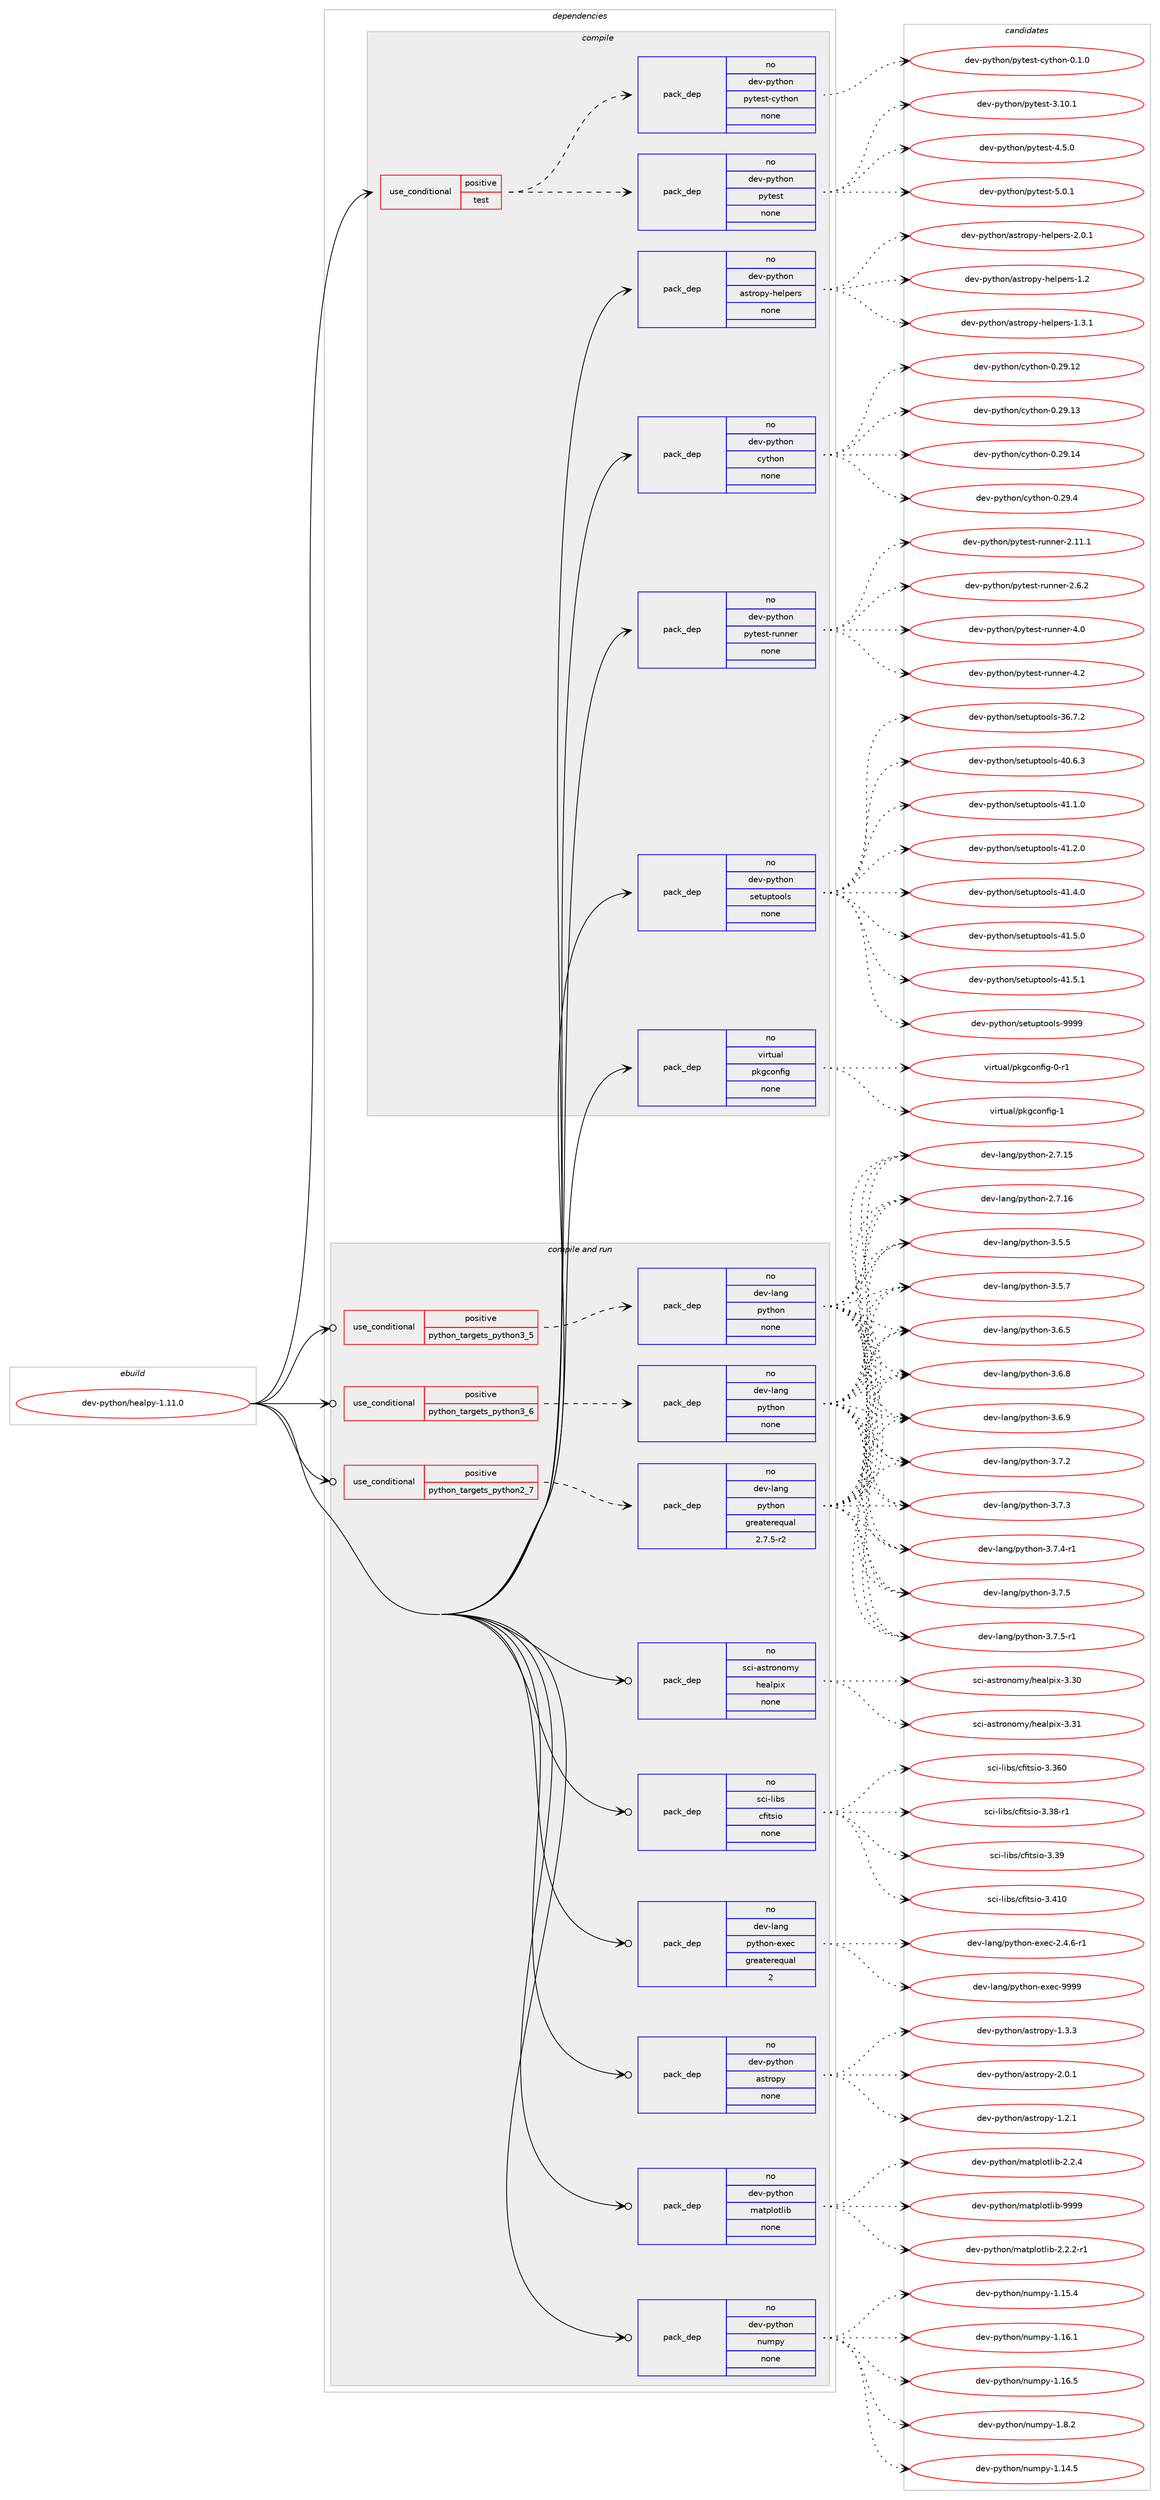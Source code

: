 digraph prolog {

# *************
# Graph options
# *************

newrank=true;
concentrate=true;
compound=true;
graph [rankdir=LR,fontname=Helvetica,fontsize=10,ranksep=1.5];#, ranksep=2.5, nodesep=0.2];
edge  [arrowhead=vee];
node  [fontname=Helvetica,fontsize=10];

# **********
# The ebuild
# **********

subgraph cluster_leftcol {
color=gray;
rank=same;
label=<<i>ebuild</i>>;
id [label="dev-python/healpy-1.11.0", color=red, width=4, href="../dev-python/healpy-1.11.0.svg"];
}

# ****************
# The dependencies
# ****************

subgraph cluster_midcol {
color=gray;
label=<<i>dependencies</i>>;
subgraph cluster_compile {
fillcolor="#eeeeee";
style=filled;
label=<<i>compile</i>>;
subgraph cond140449 {
dependency608320 [label=<<TABLE BORDER="0" CELLBORDER="1" CELLSPACING="0" CELLPADDING="4"><TR><TD ROWSPAN="3" CELLPADDING="10">use_conditional</TD></TR><TR><TD>positive</TD></TR><TR><TD>test</TD></TR></TABLE>>, shape=none, color=red];
subgraph pack456072 {
dependency608321 [label=<<TABLE BORDER="0" CELLBORDER="1" CELLSPACING="0" CELLPADDING="4" WIDTH="220"><TR><TD ROWSPAN="6" CELLPADDING="30">pack_dep</TD></TR><TR><TD WIDTH="110">no</TD></TR><TR><TD>dev-python</TD></TR><TR><TD>pytest</TD></TR><TR><TD>none</TD></TR><TR><TD></TD></TR></TABLE>>, shape=none, color=blue];
}
dependency608320:e -> dependency608321:w [weight=20,style="dashed",arrowhead="vee"];
subgraph pack456073 {
dependency608322 [label=<<TABLE BORDER="0" CELLBORDER="1" CELLSPACING="0" CELLPADDING="4" WIDTH="220"><TR><TD ROWSPAN="6" CELLPADDING="30">pack_dep</TD></TR><TR><TD WIDTH="110">no</TD></TR><TR><TD>dev-python</TD></TR><TR><TD>pytest-cython</TD></TR><TR><TD>none</TD></TR><TR><TD></TD></TR></TABLE>>, shape=none, color=blue];
}
dependency608320:e -> dependency608322:w [weight=20,style="dashed",arrowhead="vee"];
}
id:e -> dependency608320:w [weight=20,style="solid",arrowhead="vee"];
subgraph pack456074 {
dependency608323 [label=<<TABLE BORDER="0" CELLBORDER="1" CELLSPACING="0" CELLPADDING="4" WIDTH="220"><TR><TD ROWSPAN="6" CELLPADDING="30">pack_dep</TD></TR><TR><TD WIDTH="110">no</TD></TR><TR><TD>dev-python</TD></TR><TR><TD>astropy-helpers</TD></TR><TR><TD>none</TD></TR><TR><TD></TD></TR></TABLE>>, shape=none, color=blue];
}
id:e -> dependency608323:w [weight=20,style="solid",arrowhead="vee"];
subgraph pack456075 {
dependency608324 [label=<<TABLE BORDER="0" CELLBORDER="1" CELLSPACING="0" CELLPADDING="4" WIDTH="220"><TR><TD ROWSPAN="6" CELLPADDING="30">pack_dep</TD></TR><TR><TD WIDTH="110">no</TD></TR><TR><TD>dev-python</TD></TR><TR><TD>cython</TD></TR><TR><TD>none</TD></TR><TR><TD></TD></TR></TABLE>>, shape=none, color=blue];
}
id:e -> dependency608324:w [weight=20,style="solid",arrowhead="vee"];
subgraph pack456076 {
dependency608325 [label=<<TABLE BORDER="0" CELLBORDER="1" CELLSPACING="0" CELLPADDING="4" WIDTH="220"><TR><TD ROWSPAN="6" CELLPADDING="30">pack_dep</TD></TR><TR><TD WIDTH="110">no</TD></TR><TR><TD>dev-python</TD></TR><TR><TD>pytest-runner</TD></TR><TR><TD>none</TD></TR><TR><TD></TD></TR></TABLE>>, shape=none, color=blue];
}
id:e -> dependency608325:w [weight=20,style="solid",arrowhead="vee"];
subgraph pack456077 {
dependency608326 [label=<<TABLE BORDER="0" CELLBORDER="1" CELLSPACING="0" CELLPADDING="4" WIDTH="220"><TR><TD ROWSPAN="6" CELLPADDING="30">pack_dep</TD></TR><TR><TD WIDTH="110">no</TD></TR><TR><TD>dev-python</TD></TR><TR><TD>setuptools</TD></TR><TR><TD>none</TD></TR><TR><TD></TD></TR></TABLE>>, shape=none, color=blue];
}
id:e -> dependency608326:w [weight=20,style="solid",arrowhead="vee"];
subgraph pack456078 {
dependency608327 [label=<<TABLE BORDER="0" CELLBORDER="1" CELLSPACING="0" CELLPADDING="4" WIDTH="220"><TR><TD ROWSPAN="6" CELLPADDING="30">pack_dep</TD></TR><TR><TD WIDTH="110">no</TD></TR><TR><TD>virtual</TD></TR><TR><TD>pkgconfig</TD></TR><TR><TD>none</TD></TR><TR><TD></TD></TR></TABLE>>, shape=none, color=blue];
}
id:e -> dependency608327:w [weight=20,style="solid",arrowhead="vee"];
}
subgraph cluster_compileandrun {
fillcolor="#eeeeee";
style=filled;
label=<<i>compile and run</i>>;
subgraph cond140450 {
dependency608328 [label=<<TABLE BORDER="0" CELLBORDER="1" CELLSPACING="0" CELLPADDING="4"><TR><TD ROWSPAN="3" CELLPADDING="10">use_conditional</TD></TR><TR><TD>positive</TD></TR><TR><TD>python_targets_python2_7</TD></TR></TABLE>>, shape=none, color=red];
subgraph pack456079 {
dependency608329 [label=<<TABLE BORDER="0" CELLBORDER="1" CELLSPACING="0" CELLPADDING="4" WIDTH="220"><TR><TD ROWSPAN="6" CELLPADDING="30">pack_dep</TD></TR><TR><TD WIDTH="110">no</TD></TR><TR><TD>dev-lang</TD></TR><TR><TD>python</TD></TR><TR><TD>greaterequal</TD></TR><TR><TD>2.7.5-r2</TD></TR></TABLE>>, shape=none, color=blue];
}
dependency608328:e -> dependency608329:w [weight=20,style="dashed",arrowhead="vee"];
}
id:e -> dependency608328:w [weight=20,style="solid",arrowhead="odotvee"];
subgraph cond140451 {
dependency608330 [label=<<TABLE BORDER="0" CELLBORDER="1" CELLSPACING="0" CELLPADDING="4"><TR><TD ROWSPAN="3" CELLPADDING="10">use_conditional</TD></TR><TR><TD>positive</TD></TR><TR><TD>python_targets_python3_5</TD></TR></TABLE>>, shape=none, color=red];
subgraph pack456080 {
dependency608331 [label=<<TABLE BORDER="0" CELLBORDER="1" CELLSPACING="0" CELLPADDING="4" WIDTH="220"><TR><TD ROWSPAN="6" CELLPADDING="30">pack_dep</TD></TR><TR><TD WIDTH="110">no</TD></TR><TR><TD>dev-lang</TD></TR><TR><TD>python</TD></TR><TR><TD>none</TD></TR><TR><TD></TD></TR></TABLE>>, shape=none, color=blue];
}
dependency608330:e -> dependency608331:w [weight=20,style="dashed",arrowhead="vee"];
}
id:e -> dependency608330:w [weight=20,style="solid",arrowhead="odotvee"];
subgraph cond140452 {
dependency608332 [label=<<TABLE BORDER="0" CELLBORDER="1" CELLSPACING="0" CELLPADDING="4"><TR><TD ROWSPAN="3" CELLPADDING="10">use_conditional</TD></TR><TR><TD>positive</TD></TR><TR><TD>python_targets_python3_6</TD></TR></TABLE>>, shape=none, color=red];
subgraph pack456081 {
dependency608333 [label=<<TABLE BORDER="0" CELLBORDER="1" CELLSPACING="0" CELLPADDING="4" WIDTH="220"><TR><TD ROWSPAN="6" CELLPADDING="30">pack_dep</TD></TR><TR><TD WIDTH="110">no</TD></TR><TR><TD>dev-lang</TD></TR><TR><TD>python</TD></TR><TR><TD>none</TD></TR><TR><TD></TD></TR></TABLE>>, shape=none, color=blue];
}
dependency608332:e -> dependency608333:w [weight=20,style="dashed",arrowhead="vee"];
}
id:e -> dependency608332:w [weight=20,style="solid",arrowhead="odotvee"];
subgraph pack456082 {
dependency608334 [label=<<TABLE BORDER="0" CELLBORDER="1" CELLSPACING="0" CELLPADDING="4" WIDTH="220"><TR><TD ROWSPAN="6" CELLPADDING="30">pack_dep</TD></TR><TR><TD WIDTH="110">no</TD></TR><TR><TD>dev-lang</TD></TR><TR><TD>python-exec</TD></TR><TR><TD>greaterequal</TD></TR><TR><TD>2</TD></TR></TABLE>>, shape=none, color=blue];
}
id:e -> dependency608334:w [weight=20,style="solid",arrowhead="odotvee"];
subgraph pack456083 {
dependency608335 [label=<<TABLE BORDER="0" CELLBORDER="1" CELLSPACING="0" CELLPADDING="4" WIDTH="220"><TR><TD ROWSPAN="6" CELLPADDING="30">pack_dep</TD></TR><TR><TD WIDTH="110">no</TD></TR><TR><TD>dev-python</TD></TR><TR><TD>astropy</TD></TR><TR><TD>none</TD></TR><TR><TD></TD></TR></TABLE>>, shape=none, color=blue];
}
id:e -> dependency608335:w [weight=20,style="solid",arrowhead="odotvee"];
subgraph pack456084 {
dependency608336 [label=<<TABLE BORDER="0" CELLBORDER="1" CELLSPACING="0" CELLPADDING="4" WIDTH="220"><TR><TD ROWSPAN="6" CELLPADDING="30">pack_dep</TD></TR><TR><TD WIDTH="110">no</TD></TR><TR><TD>dev-python</TD></TR><TR><TD>matplotlib</TD></TR><TR><TD>none</TD></TR><TR><TD></TD></TR></TABLE>>, shape=none, color=blue];
}
id:e -> dependency608336:w [weight=20,style="solid",arrowhead="odotvee"];
subgraph pack456085 {
dependency608337 [label=<<TABLE BORDER="0" CELLBORDER="1" CELLSPACING="0" CELLPADDING="4" WIDTH="220"><TR><TD ROWSPAN="6" CELLPADDING="30">pack_dep</TD></TR><TR><TD WIDTH="110">no</TD></TR><TR><TD>dev-python</TD></TR><TR><TD>numpy</TD></TR><TR><TD>none</TD></TR><TR><TD></TD></TR></TABLE>>, shape=none, color=blue];
}
id:e -> dependency608337:w [weight=20,style="solid",arrowhead="odotvee"];
subgraph pack456086 {
dependency608338 [label=<<TABLE BORDER="0" CELLBORDER="1" CELLSPACING="0" CELLPADDING="4" WIDTH="220"><TR><TD ROWSPAN="6" CELLPADDING="30">pack_dep</TD></TR><TR><TD WIDTH="110">no</TD></TR><TR><TD>sci-astronomy</TD></TR><TR><TD>healpix</TD></TR><TR><TD>none</TD></TR><TR><TD></TD></TR></TABLE>>, shape=none, color=blue];
}
id:e -> dependency608338:w [weight=20,style="solid",arrowhead="odotvee"];
subgraph pack456087 {
dependency608339 [label=<<TABLE BORDER="0" CELLBORDER="1" CELLSPACING="0" CELLPADDING="4" WIDTH="220"><TR><TD ROWSPAN="6" CELLPADDING="30">pack_dep</TD></TR><TR><TD WIDTH="110">no</TD></TR><TR><TD>sci-libs</TD></TR><TR><TD>cfitsio</TD></TR><TR><TD>none</TD></TR><TR><TD></TD></TR></TABLE>>, shape=none, color=blue];
}
id:e -> dependency608339:w [weight=20,style="solid",arrowhead="odotvee"];
}
subgraph cluster_run {
fillcolor="#eeeeee";
style=filled;
label=<<i>run</i>>;
}
}

# **************
# The candidates
# **************

subgraph cluster_choices {
rank=same;
color=gray;
label=<<i>candidates</i>>;

subgraph choice456072 {
color=black;
nodesep=1;
choice100101118451121211161041111104711212111610111511645514649484649 [label="dev-python/pytest-3.10.1", color=red, width=4,href="../dev-python/pytest-3.10.1.svg"];
choice1001011184511212111610411111047112121116101115116455246534648 [label="dev-python/pytest-4.5.0", color=red, width=4,href="../dev-python/pytest-4.5.0.svg"];
choice1001011184511212111610411111047112121116101115116455346484649 [label="dev-python/pytest-5.0.1", color=red, width=4,href="../dev-python/pytest-5.0.1.svg"];
dependency608321:e -> choice100101118451121211161041111104711212111610111511645514649484649:w [style=dotted,weight="100"];
dependency608321:e -> choice1001011184511212111610411111047112121116101115116455246534648:w [style=dotted,weight="100"];
dependency608321:e -> choice1001011184511212111610411111047112121116101115116455346484649:w [style=dotted,weight="100"];
}
subgraph choice456073 {
color=black;
nodesep=1;
choice10010111845112121116104111110471121211161011151164599121116104111110454846494648 [label="dev-python/pytest-cython-0.1.0", color=red, width=4,href="../dev-python/pytest-cython-0.1.0.svg"];
dependency608322:e -> choice10010111845112121116104111110471121211161011151164599121116104111110454846494648:w [style=dotted,weight="100"];
}
subgraph choice456074 {
color=black;
nodesep=1;
choice1001011184511212111610411111047971151161141111121214510410110811210111411545494650 [label="dev-python/astropy-helpers-1.2", color=red, width=4,href="../dev-python/astropy-helpers-1.2.svg"];
choice10010111845112121116104111110479711511611411111212145104101108112101114115454946514649 [label="dev-python/astropy-helpers-1.3.1", color=red, width=4,href="../dev-python/astropy-helpers-1.3.1.svg"];
choice10010111845112121116104111110479711511611411111212145104101108112101114115455046484649 [label="dev-python/astropy-helpers-2.0.1", color=red, width=4,href="../dev-python/astropy-helpers-2.0.1.svg"];
dependency608323:e -> choice1001011184511212111610411111047971151161141111121214510410110811210111411545494650:w [style=dotted,weight="100"];
dependency608323:e -> choice10010111845112121116104111110479711511611411111212145104101108112101114115454946514649:w [style=dotted,weight="100"];
dependency608323:e -> choice10010111845112121116104111110479711511611411111212145104101108112101114115455046484649:w [style=dotted,weight="100"];
}
subgraph choice456075 {
color=black;
nodesep=1;
choice1001011184511212111610411111047991211161041111104548465057464950 [label="dev-python/cython-0.29.12", color=red, width=4,href="../dev-python/cython-0.29.12.svg"];
choice1001011184511212111610411111047991211161041111104548465057464951 [label="dev-python/cython-0.29.13", color=red, width=4,href="../dev-python/cython-0.29.13.svg"];
choice1001011184511212111610411111047991211161041111104548465057464952 [label="dev-python/cython-0.29.14", color=red, width=4,href="../dev-python/cython-0.29.14.svg"];
choice10010111845112121116104111110479912111610411111045484650574652 [label="dev-python/cython-0.29.4", color=red, width=4,href="../dev-python/cython-0.29.4.svg"];
dependency608324:e -> choice1001011184511212111610411111047991211161041111104548465057464950:w [style=dotted,weight="100"];
dependency608324:e -> choice1001011184511212111610411111047991211161041111104548465057464951:w [style=dotted,weight="100"];
dependency608324:e -> choice1001011184511212111610411111047991211161041111104548465057464952:w [style=dotted,weight="100"];
dependency608324:e -> choice10010111845112121116104111110479912111610411111045484650574652:w [style=dotted,weight="100"];
}
subgraph choice456076 {
color=black;
nodesep=1;
choice10010111845112121116104111110471121211161011151164511411711011010111445504649494649 [label="dev-python/pytest-runner-2.11.1", color=red, width=4,href="../dev-python/pytest-runner-2.11.1.svg"];
choice100101118451121211161041111104711212111610111511645114117110110101114455046544650 [label="dev-python/pytest-runner-2.6.2", color=red, width=4,href="../dev-python/pytest-runner-2.6.2.svg"];
choice10010111845112121116104111110471121211161011151164511411711011010111445524648 [label="dev-python/pytest-runner-4.0", color=red, width=4,href="../dev-python/pytest-runner-4.0.svg"];
choice10010111845112121116104111110471121211161011151164511411711011010111445524650 [label="dev-python/pytest-runner-4.2", color=red, width=4,href="../dev-python/pytest-runner-4.2.svg"];
dependency608325:e -> choice10010111845112121116104111110471121211161011151164511411711011010111445504649494649:w [style=dotted,weight="100"];
dependency608325:e -> choice100101118451121211161041111104711212111610111511645114117110110101114455046544650:w [style=dotted,weight="100"];
dependency608325:e -> choice10010111845112121116104111110471121211161011151164511411711011010111445524648:w [style=dotted,weight="100"];
dependency608325:e -> choice10010111845112121116104111110471121211161011151164511411711011010111445524650:w [style=dotted,weight="100"];
}
subgraph choice456077 {
color=black;
nodesep=1;
choice100101118451121211161041111104711510111611711211611111110811545515446554650 [label="dev-python/setuptools-36.7.2", color=red, width=4,href="../dev-python/setuptools-36.7.2.svg"];
choice100101118451121211161041111104711510111611711211611111110811545524846544651 [label="dev-python/setuptools-40.6.3", color=red, width=4,href="../dev-python/setuptools-40.6.3.svg"];
choice100101118451121211161041111104711510111611711211611111110811545524946494648 [label="dev-python/setuptools-41.1.0", color=red, width=4,href="../dev-python/setuptools-41.1.0.svg"];
choice100101118451121211161041111104711510111611711211611111110811545524946504648 [label="dev-python/setuptools-41.2.0", color=red, width=4,href="../dev-python/setuptools-41.2.0.svg"];
choice100101118451121211161041111104711510111611711211611111110811545524946524648 [label="dev-python/setuptools-41.4.0", color=red, width=4,href="../dev-python/setuptools-41.4.0.svg"];
choice100101118451121211161041111104711510111611711211611111110811545524946534648 [label="dev-python/setuptools-41.5.0", color=red, width=4,href="../dev-python/setuptools-41.5.0.svg"];
choice100101118451121211161041111104711510111611711211611111110811545524946534649 [label="dev-python/setuptools-41.5.1", color=red, width=4,href="../dev-python/setuptools-41.5.1.svg"];
choice10010111845112121116104111110471151011161171121161111111081154557575757 [label="dev-python/setuptools-9999", color=red, width=4,href="../dev-python/setuptools-9999.svg"];
dependency608326:e -> choice100101118451121211161041111104711510111611711211611111110811545515446554650:w [style=dotted,weight="100"];
dependency608326:e -> choice100101118451121211161041111104711510111611711211611111110811545524846544651:w [style=dotted,weight="100"];
dependency608326:e -> choice100101118451121211161041111104711510111611711211611111110811545524946494648:w [style=dotted,weight="100"];
dependency608326:e -> choice100101118451121211161041111104711510111611711211611111110811545524946504648:w [style=dotted,weight="100"];
dependency608326:e -> choice100101118451121211161041111104711510111611711211611111110811545524946524648:w [style=dotted,weight="100"];
dependency608326:e -> choice100101118451121211161041111104711510111611711211611111110811545524946534648:w [style=dotted,weight="100"];
dependency608326:e -> choice100101118451121211161041111104711510111611711211611111110811545524946534649:w [style=dotted,weight="100"];
dependency608326:e -> choice10010111845112121116104111110471151011161171121161111111081154557575757:w [style=dotted,weight="100"];
}
subgraph choice456078 {
color=black;
nodesep=1;
choice11810511411611797108471121071039911111010210510345484511449 [label="virtual/pkgconfig-0-r1", color=red, width=4,href="../virtual/pkgconfig-0-r1.svg"];
choice1181051141161179710847112107103991111101021051034549 [label="virtual/pkgconfig-1", color=red, width=4,href="../virtual/pkgconfig-1.svg"];
dependency608327:e -> choice11810511411611797108471121071039911111010210510345484511449:w [style=dotted,weight="100"];
dependency608327:e -> choice1181051141161179710847112107103991111101021051034549:w [style=dotted,weight="100"];
}
subgraph choice456079 {
color=black;
nodesep=1;
choice10010111845108971101034711212111610411111045504655464953 [label="dev-lang/python-2.7.15", color=red, width=4,href="../dev-lang/python-2.7.15.svg"];
choice10010111845108971101034711212111610411111045504655464954 [label="dev-lang/python-2.7.16", color=red, width=4,href="../dev-lang/python-2.7.16.svg"];
choice100101118451089711010347112121116104111110455146534653 [label="dev-lang/python-3.5.5", color=red, width=4,href="../dev-lang/python-3.5.5.svg"];
choice100101118451089711010347112121116104111110455146534655 [label="dev-lang/python-3.5.7", color=red, width=4,href="../dev-lang/python-3.5.7.svg"];
choice100101118451089711010347112121116104111110455146544653 [label="dev-lang/python-3.6.5", color=red, width=4,href="../dev-lang/python-3.6.5.svg"];
choice100101118451089711010347112121116104111110455146544656 [label="dev-lang/python-3.6.8", color=red, width=4,href="../dev-lang/python-3.6.8.svg"];
choice100101118451089711010347112121116104111110455146544657 [label="dev-lang/python-3.6.9", color=red, width=4,href="../dev-lang/python-3.6.9.svg"];
choice100101118451089711010347112121116104111110455146554650 [label="dev-lang/python-3.7.2", color=red, width=4,href="../dev-lang/python-3.7.2.svg"];
choice100101118451089711010347112121116104111110455146554651 [label="dev-lang/python-3.7.3", color=red, width=4,href="../dev-lang/python-3.7.3.svg"];
choice1001011184510897110103471121211161041111104551465546524511449 [label="dev-lang/python-3.7.4-r1", color=red, width=4,href="../dev-lang/python-3.7.4-r1.svg"];
choice100101118451089711010347112121116104111110455146554653 [label="dev-lang/python-3.7.5", color=red, width=4,href="../dev-lang/python-3.7.5.svg"];
choice1001011184510897110103471121211161041111104551465546534511449 [label="dev-lang/python-3.7.5-r1", color=red, width=4,href="../dev-lang/python-3.7.5-r1.svg"];
dependency608329:e -> choice10010111845108971101034711212111610411111045504655464953:w [style=dotted,weight="100"];
dependency608329:e -> choice10010111845108971101034711212111610411111045504655464954:w [style=dotted,weight="100"];
dependency608329:e -> choice100101118451089711010347112121116104111110455146534653:w [style=dotted,weight="100"];
dependency608329:e -> choice100101118451089711010347112121116104111110455146534655:w [style=dotted,weight="100"];
dependency608329:e -> choice100101118451089711010347112121116104111110455146544653:w [style=dotted,weight="100"];
dependency608329:e -> choice100101118451089711010347112121116104111110455146544656:w [style=dotted,weight="100"];
dependency608329:e -> choice100101118451089711010347112121116104111110455146544657:w [style=dotted,weight="100"];
dependency608329:e -> choice100101118451089711010347112121116104111110455146554650:w [style=dotted,weight="100"];
dependency608329:e -> choice100101118451089711010347112121116104111110455146554651:w [style=dotted,weight="100"];
dependency608329:e -> choice1001011184510897110103471121211161041111104551465546524511449:w [style=dotted,weight="100"];
dependency608329:e -> choice100101118451089711010347112121116104111110455146554653:w [style=dotted,weight="100"];
dependency608329:e -> choice1001011184510897110103471121211161041111104551465546534511449:w [style=dotted,weight="100"];
}
subgraph choice456080 {
color=black;
nodesep=1;
choice10010111845108971101034711212111610411111045504655464953 [label="dev-lang/python-2.7.15", color=red, width=4,href="../dev-lang/python-2.7.15.svg"];
choice10010111845108971101034711212111610411111045504655464954 [label="dev-lang/python-2.7.16", color=red, width=4,href="../dev-lang/python-2.7.16.svg"];
choice100101118451089711010347112121116104111110455146534653 [label="dev-lang/python-3.5.5", color=red, width=4,href="../dev-lang/python-3.5.5.svg"];
choice100101118451089711010347112121116104111110455146534655 [label="dev-lang/python-3.5.7", color=red, width=4,href="../dev-lang/python-3.5.7.svg"];
choice100101118451089711010347112121116104111110455146544653 [label="dev-lang/python-3.6.5", color=red, width=4,href="../dev-lang/python-3.6.5.svg"];
choice100101118451089711010347112121116104111110455146544656 [label="dev-lang/python-3.6.8", color=red, width=4,href="../dev-lang/python-3.6.8.svg"];
choice100101118451089711010347112121116104111110455146544657 [label="dev-lang/python-3.6.9", color=red, width=4,href="../dev-lang/python-3.6.9.svg"];
choice100101118451089711010347112121116104111110455146554650 [label="dev-lang/python-3.7.2", color=red, width=4,href="../dev-lang/python-3.7.2.svg"];
choice100101118451089711010347112121116104111110455146554651 [label="dev-lang/python-3.7.3", color=red, width=4,href="../dev-lang/python-3.7.3.svg"];
choice1001011184510897110103471121211161041111104551465546524511449 [label="dev-lang/python-3.7.4-r1", color=red, width=4,href="../dev-lang/python-3.7.4-r1.svg"];
choice100101118451089711010347112121116104111110455146554653 [label="dev-lang/python-3.7.5", color=red, width=4,href="../dev-lang/python-3.7.5.svg"];
choice1001011184510897110103471121211161041111104551465546534511449 [label="dev-lang/python-3.7.5-r1", color=red, width=4,href="../dev-lang/python-3.7.5-r1.svg"];
dependency608331:e -> choice10010111845108971101034711212111610411111045504655464953:w [style=dotted,weight="100"];
dependency608331:e -> choice10010111845108971101034711212111610411111045504655464954:w [style=dotted,weight="100"];
dependency608331:e -> choice100101118451089711010347112121116104111110455146534653:w [style=dotted,weight="100"];
dependency608331:e -> choice100101118451089711010347112121116104111110455146534655:w [style=dotted,weight="100"];
dependency608331:e -> choice100101118451089711010347112121116104111110455146544653:w [style=dotted,weight="100"];
dependency608331:e -> choice100101118451089711010347112121116104111110455146544656:w [style=dotted,weight="100"];
dependency608331:e -> choice100101118451089711010347112121116104111110455146544657:w [style=dotted,weight="100"];
dependency608331:e -> choice100101118451089711010347112121116104111110455146554650:w [style=dotted,weight="100"];
dependency608331:e -> choice100101118451089711010347112121116104111110455146554651:w [style=dotted,weight="100"];
dependency608331:e -> choice1001011184510897110103471121211161041111104551465546524511449:w [style=dotted,weight="100"];
dependency608331:e -> choice100101118451089711010347112121116104111110455146554653:w [style=dotted,weight="100"];
dependency608331:e -> choice1001011184510897110103471121211161041111104551465546534511449:w [style=dotted,weight="100"];
}
subgraph choice456081 {
color=black;
nodesep=1;
choice10010111845108971101034711212111610411111045504655464953 [label="dev-lang/python-2.7.15", color=red, width=4,href="../dev-lang/python-2.7.15.svg"];
choice10010111845108971101034711212111610411111045504655464954 [label="dev-lang/python-2.7.16", color=red, width=4,href="../dev-lang/python-2.7.16.svg"];
choice100101118451089711010347112121116104111110455146534653 [label="dev-lang/python-3.5.5", color=red, width=4,href="../dev-lang/python-3.5.5.svg"];
choice100101118451089711010347112121116104111110455146534655 [label="dev-lang/python-3.5.7", color=red, width=4,href="../dev-lang/python-3.5.7.svg"];
choice100101118451089711010347112121116104111110455146544653 [label="dev-lang/python-3.6.5", color=red, width=4,href="../dev-lang/python-3.6.5.svg"];
choice100101118451089711010347112121116104111110455146544656 [label="dev-lang/python-3.6.8", color=red, width=4,href="../dev-lang/python-3.6.8.svg"];
choice100101118451089711010347112121116104111110455146544657 [label="dev-lang/python-3.6.9", color=red, width=4,href="../dev-lang/python-3.6.9.svg"];
choice100101118451089711010347112121116104111110455146554650 [label="dev-lang/python-3.7.2", color=red, width=4,href="../dev-lang/python-3.7.2.svg"];
choice100101118451089711010347112121116104111110455146554651 [label="dev-lang/python-3.7.3", color=red, width=4,href="../dev-lang/python-3.7.3.svg"];
choice1001011184510897110103471121211161041111104551465546524511449 [label="dev-lang/python-3.7.4-r1", color=red, width=4,href="../dev-lang/python-3.7.4-r1.svg"];
choice100101118451089711010347112121116104111110455146554653 [label="dev-lang/python-3.7.5", color=red, width=4,href="../dev-lang/python-3.7.5.svg"];
choice1001011184510897110103471121211161041111104551465546534511449 [label="dev-lang/python-3.7.5-r1", color=red, width=4,href="../dev-lang/python-3.7.5-r1.svg"];
dependency608333:e -> choice10010111845108971101034711212111610411111045504655464953:w [style=dotted,weight="100"];
dependency608333:e -> choice10010111845108971101034711212111610411111045504655464954:w [style=dotted,weight="100"];
dependency608333:e -> choice100101118451089711010347112121116104111110455146534653:w [style=dotted,weight="100"];
dependency608333:e -> choice100101118451089711010347112121116104111110455146534655:w [style=dotted,weight="100"];
dependency608333:e -> choice100101118451089711010347112121116104111110455146544653:w [style=dotted,weight="100"];
dependency608333:e -> choice100101118451089711010347112121116104111110455146544656:w [style=dotted,weight="100"];
dependency608333:e -> choice100101118451089711010347112121116104111110455146544657:w [style=dotted,weight="100"];
dependency608333:e -> choice100101118451089711010347112121116104111110455146554650:w [style=dotted,weight="100"];
dependency608333:e -> choice100101118451089711010347112121116104111110455146554651:w [style=dotted,weight="100"];
dependency608333:e -> choice1001011184510897110103471121211161041111104551465546524511449:w [style=dotted,weight="100"];
dependency608333:e -> choice100101118451089711010347112121116104111110455146554653:w [style=dotted,weight="100"];
dependency608333:e -> choice1001011184510897110103471121211161041111104551465546534511449:w [style=dotted,weight="100"];
}
subgraph choice456082 {
color=black;
nodesep=1;
choice10010111845108971101034711212111610411111045101120101994550465246544511449 [label="dev-lang/python-exec-2.4.6-r1", color=red, width=4,href="../dev-lang/python-exec-2.4.6-r1.svg"];
choice10010111845108971101034711212111610411111045101120101994557575757 [label="dev-lang/python-exec-9999", color=red, width=4,href="../dev-lang/python-exec-9999.svg"];
dependency608334:e -> choice10010111845108971101034711212111610411111045101120101994550465246544511449:w [style=dotted,weight="100"];
dependency608334:e -> choice10010111845108971101034711212111610411111045101120101994557575757:w [style=dotted,weight="100"];
}
subgraph choice456083 {
color=black;
nodesep=1;
choice100101118451121211161041111104797115116114111112121454946504649 [label="dev-python/astropy-1.2.1", color=red, width=4,href="../dev-python/astropy-1.2.1.svg"];
choice100101118451121211161041111104797115116114111112121454946514651 [label="dev-python/astropy-1.3.3", color=red, width=4,href="../dev-python/astropy-1.3.3.svg"];
choice100101118451121211161041111104797115116114111112121455046484649 [label="dev-python/astropy-2.0.1", color=red, width=4,href="../dev-python/astropy-2.0.1.svg"];
dependency608335:e -> choice100101118451121211161041111104797115116114111112121454946504649:w [style=dotted,weight="100"];
dependency608335:e -> choice100101118451121211161041111104797115116114111112121454946514651:w [style=dotted,weight="100"];
dependency608335:e -> choice100101118451121211161041111104797115116114111112121455046484649:w [style=dotted,weight="100"];
}
subgraph choice456084 {
color=black;
nodesep=1;
choice100101118451121211161041111104710997116112108111116108105984550465046504511449 [label="dev-python/matplotlib-2.2.2-r1", color=red, width=4,href="../dev-python/matplotlib-2.2.2-r1.svg"];
choice10010111845112121116104111110471099711611210811111610810598455046504652 [label="dev-python/matplotlib-2.2.4", color=red, width=4,href="../dev-python/matplotlib-2.2.4.svg"];
choice100101118451121211161041111104710997116112108111116108105984557575757 [label="dev-python/matplotlib-9999", color=red, width=4,href="../dev-python/matplotlib-9999.svg"];
dependency608336:e -> choice100101118451121211161041111104710997116112108111116108105984550465046504511449:w [style=dotted,weight="100"];
dependency608336:e -> choice10010111845112121116104111110471099711611210811111610810598455046504652:w [style=dotted,weight="100"];
dependency608336:e -> choice100101118451121211161041111104710997116112108111116108105984557575757:w [style=dotted,weight="100"];
}
subgraph choice456085 {
color=black;
nodesep=1;
choice100101118451121211161041111104711011710911212145494649524653 [label="dev-python/numpy-1.14.5", color=red, width=4,href="../dev-python/numpy-1.14.5.svg"];
choice100101118451121211161041111104711011710911212145494649534652 [label="dev-python/numpy-1.15.4", color=red, width=4,href="../dev-python/numpy-1.15.4.svg"];
choice100101118451121211161041111104711011710911212145494649544649 [label="dev-python/numpy-1.16.1", color=red, width=4,href="../dev-python/numpy-1.16.1.svg"];
choice100101118451121211161041111104711011710911212145494649544653 [label="dev-python/numpy-1.16.5", color=red, width=4,href="../dev-python/numpy-1.16.5.svg"];
choice1001011184511212111610411111047110117109112121454946564650 [label="dev-python/numpy-1.8.2", color=red, width=4,href="../dev-python/numpy-1.8.2.svg"];
dependency608337:e -> choice100101118451121211161041111104711011710911212145494649524653:w [style=dotted,weight="100"];
dependency608337:e -> choice100101118451121211161041111104711011710911212145494649534652:w [style=dotted,weight="100"];
dependency608337:e -> choice100101118451121211161041111104711011710911212145494649544649:w [style=dotted,weight="100"];
dependency608337:e -> choice100101118451121211161041111104711011710911212145494649544653:w [style=dotted,weight="100"];
dependency608337:e -> choice1001011184511212111610411111047110117109112121454946564650:w [style=dotted,weight="100"];
}
subgraph choice456086 {
color=black;
nodesep=1;
choice11599105459711511611411111011110912147104101971081121051204551465148 [label="sci-astronomy/healpix-3.30", color=red, width=4,href="../sci-astronomy/healpix-3.30.svg"];
choice11599105459711511611411111011110912147104101971081121051204551465149 [label="sci-astronomy/healpix-3.31", color=red, width=4,href="../sci-astronomy/healpix-3.31.svg"];
dependency608338:e -> choice11599105459711511611411111011110912147104101971081121051204551465148:w [style=dotted,weight="100"];
dependency608338:e -> choice11599105459711511611411111011110912147104101971081121051204551465149:w [style=dotted,weight="100"];
}
subgraph choice456087 {
color=black;
nodesep=1;
choice1159910545108105981154799102105116115105111455146515448 [label="sci-libs/cfitsio-3.360", color=red, width=4,href="../sci-libs/cfitsio-3.360.svg"];
choice115991054510810598115479910210511611510511145514651564511449 [label="sci-libs/cfitsio-3.38-r1", color=red, width=4,href="../sci-libs/cfitsio-3.38-r1.svg"];
choice11599105451081059811547991021051161151051114551465157 [label="sci-libs/cfitsio-3.39", color=red, width=4,href="../sci-libs/cfitsio-3.39.svg"];
choice1159910545108105981154799102105116115105111455146524948 [label="sci-libs/cfitsio-3.410", color=red, width=4,href="../sci-libs/cfitsio-3.410.svg"];
dependency608339:e -> choice1159910545108105981154799102105116115105111455146515448:w [style=dotted,weight="100"];
dependency608339:e -> choice115991054510810598115479910210511611510511145514651564511449:w [style=dotted,weight="100"];
dependency608339:e -> choice11599105451081059811547991021051161151051114551465157:w [style=dotted,weight="100"];
dependency608339:e -> choice1159910545108105981154799102105116115105111455146524948:w [style=dotted,weight="100"];
}
}

}
